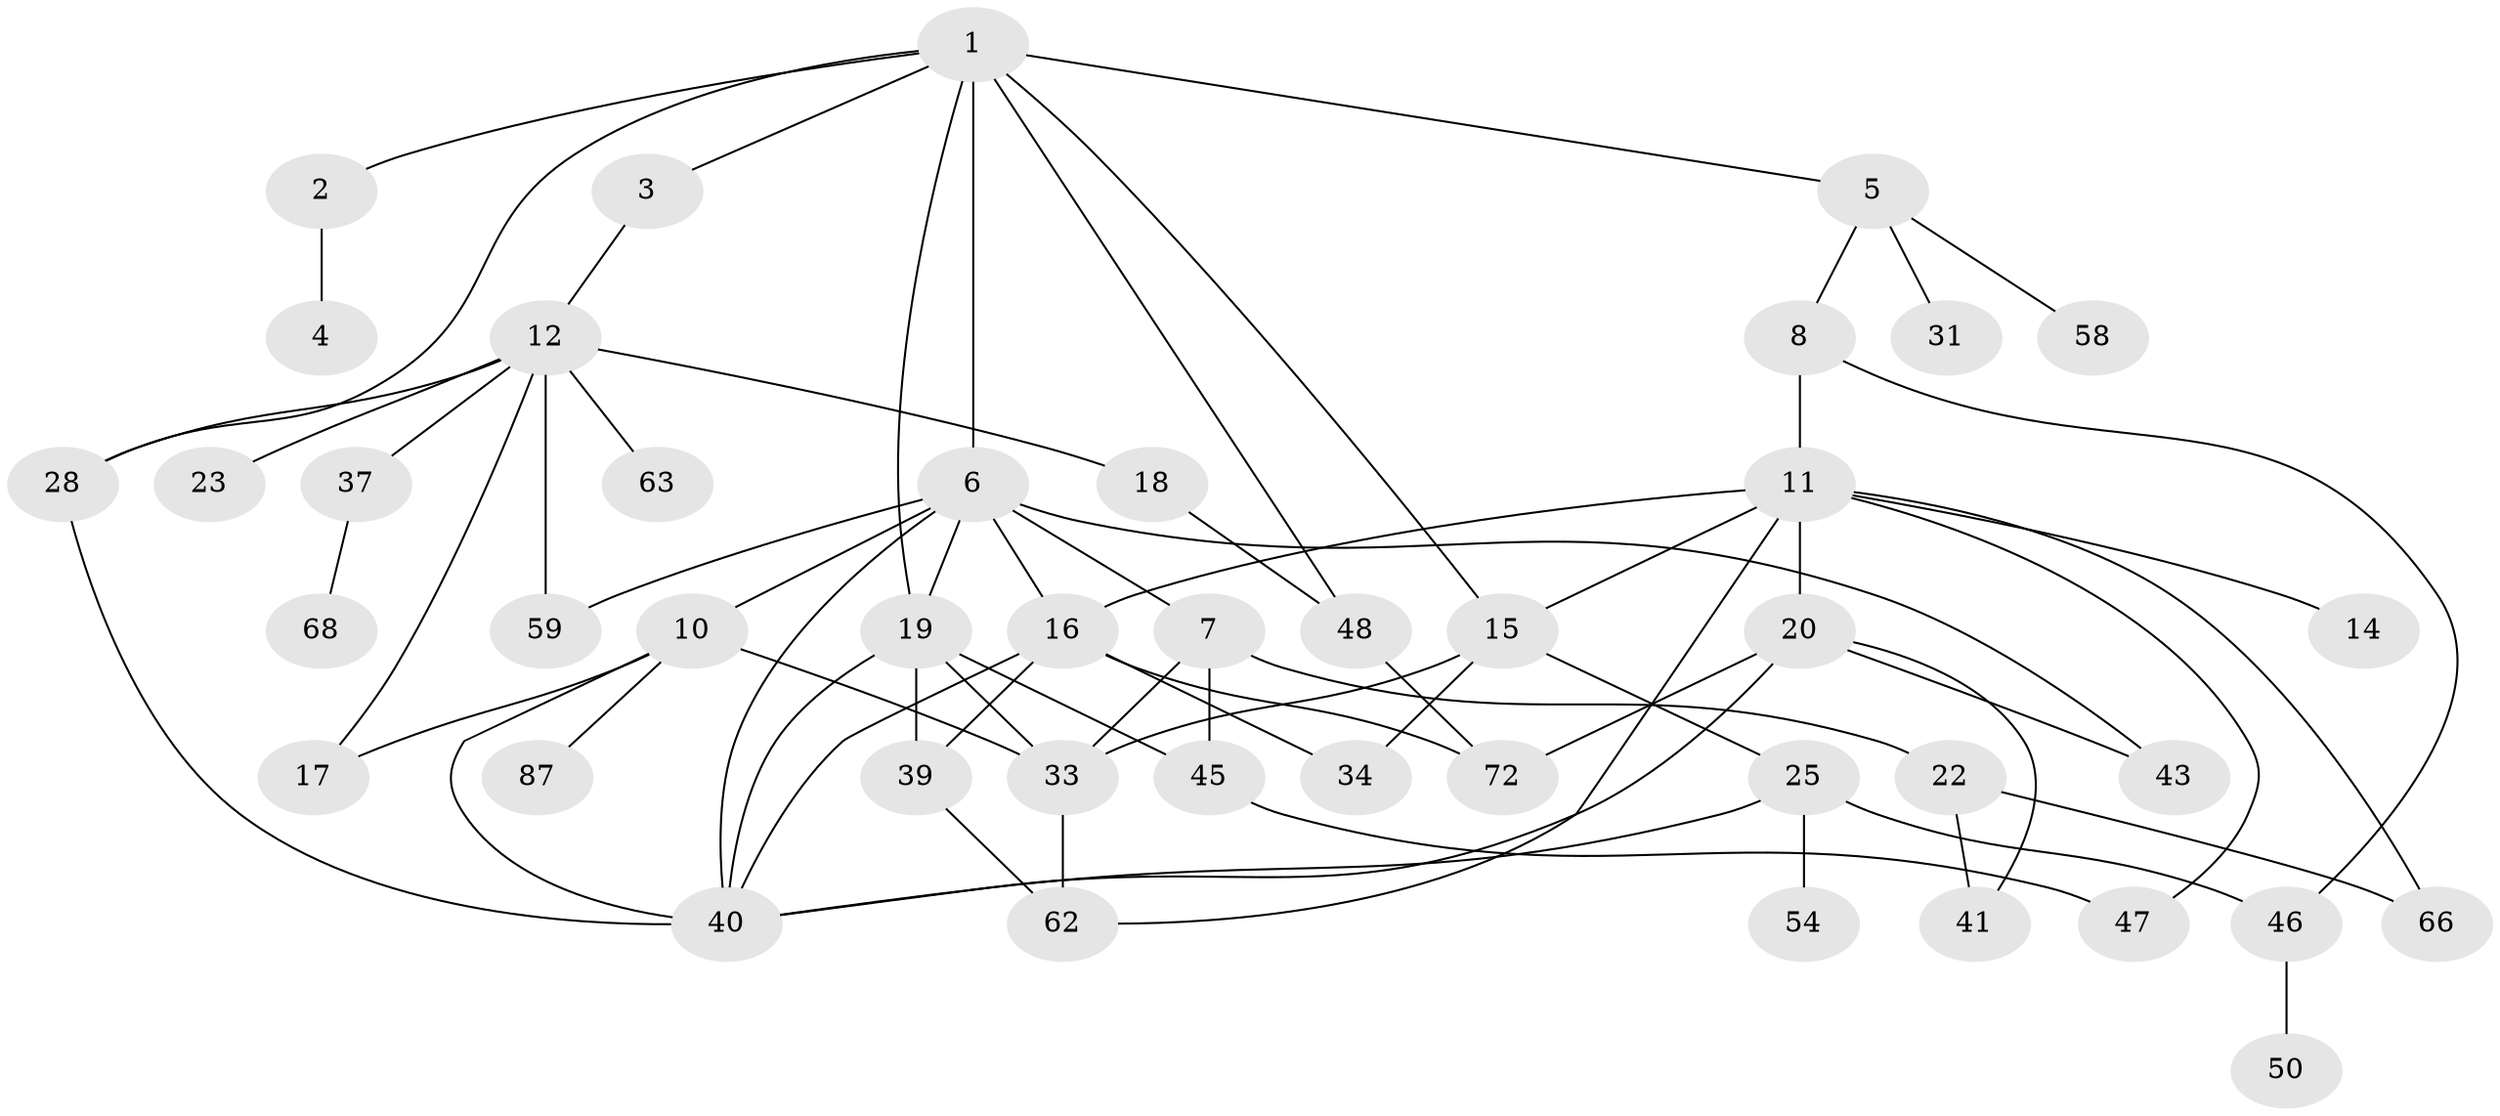 // original degree distribution, {7: 0.011363636363636364, 2: 0.3409090909090909, 4: 0.125, 6: 0.03409090909090909, 5: 0.045454545454545456, 3: 0.2159090909090909, 9: 0.011363636363636364, 1: 0.2159090909090909}
// Generated by graph-tools (version 1.1) at 2025/13/03/09/25 04:13:38]
// undirected, 44 vertices, 71 edges
graph export_dot {
graph [start="1"]
  node [color=gray90,style=filled];
  1 [super="+21"];
  2;
  3;
  4 [super="+67"];
  5;
  6 [super="+9"];
  7;
  8 [super="+24"];
  10 [super="+26"];
  11 [super="+13+38"];
  12 [super="+27"];
  14;
  15 [super="+30+32"];
  16 [super="+51+77"];
  17 [super="+57"];
  18 [super="+52"];
  19 [super="+56+49+75"];
  20 [super="+44"];
  22;
  23;
  25;
  28 [super="+78+55"];
  31 [super="+76+84"];
  33 [super="+35+42"];
  34;
  37 [super="+60"];
  39;
  40 [super="+53"];
  41;
  43;
  45 [super="+82"];
  46;
  47;
  48;
  50;
  54;
  58;
  59 [super="+70"];
  62 [super="+71"];
  63;
  66;
  68;
  72;
  87;
  1 -- 2;
  1 -- 3;
  1 -- 5;
  1 -- 6 [weight=2];
  1 -- 15;
  1 -- 48;
  1 -- 28;
  1 -- 19;
  2 -- 4;
  3 -- 12;
  5 -- 8;
  5 -- 31;
  5 -- 58;
  6 -- 7;
  6 -- 16;
  6 -- 19;
  6 -- 43;
  6 -- 40;
  6 -- 10;
  6 -- 59;
  7 -- 22;
  7 -- 33;
  7 -- 45;
  8 -- 11;
  8 -- 46;
  10 -- 40;
  10 -- 87;
  10 -- 33;
  10 -- 17;
  11 -- 14;
  11 -- 20;
  11 -- 16;
  11 -- 15;
  11 -- 66;
  11 -- 47;
  11 -- 62;
  12 -- 17;
  12 -- 18;
  12 -- 23;
  12 -- 28;
  12 -- 37;
  12 -- 63;
  12 -- 59;
  15 -- 25 [weight=2];
  15 -- 33;
  15 -- 34;
  16 -- 39;
  16 -- 40;
  16 -- 34;
  16 -- 72;
  18 -- 48;
  19 -- 45;
  19 -- 40;
  19 -- 39;
  19 -- 33;
  20 -- 40;
  20 -- 41;
  20 -- 43;
  20 -- 72;
  22 -- 41;
  22 -- 66;
  25 -- 40;
  25 -- 54;
  25 -- 46;
  28 -- 40;
  33 -- 62;
  37 -- 68;
  39 -- 62;
  45 -- 47;
  46 -- 50;
  48 -- 72;
}
